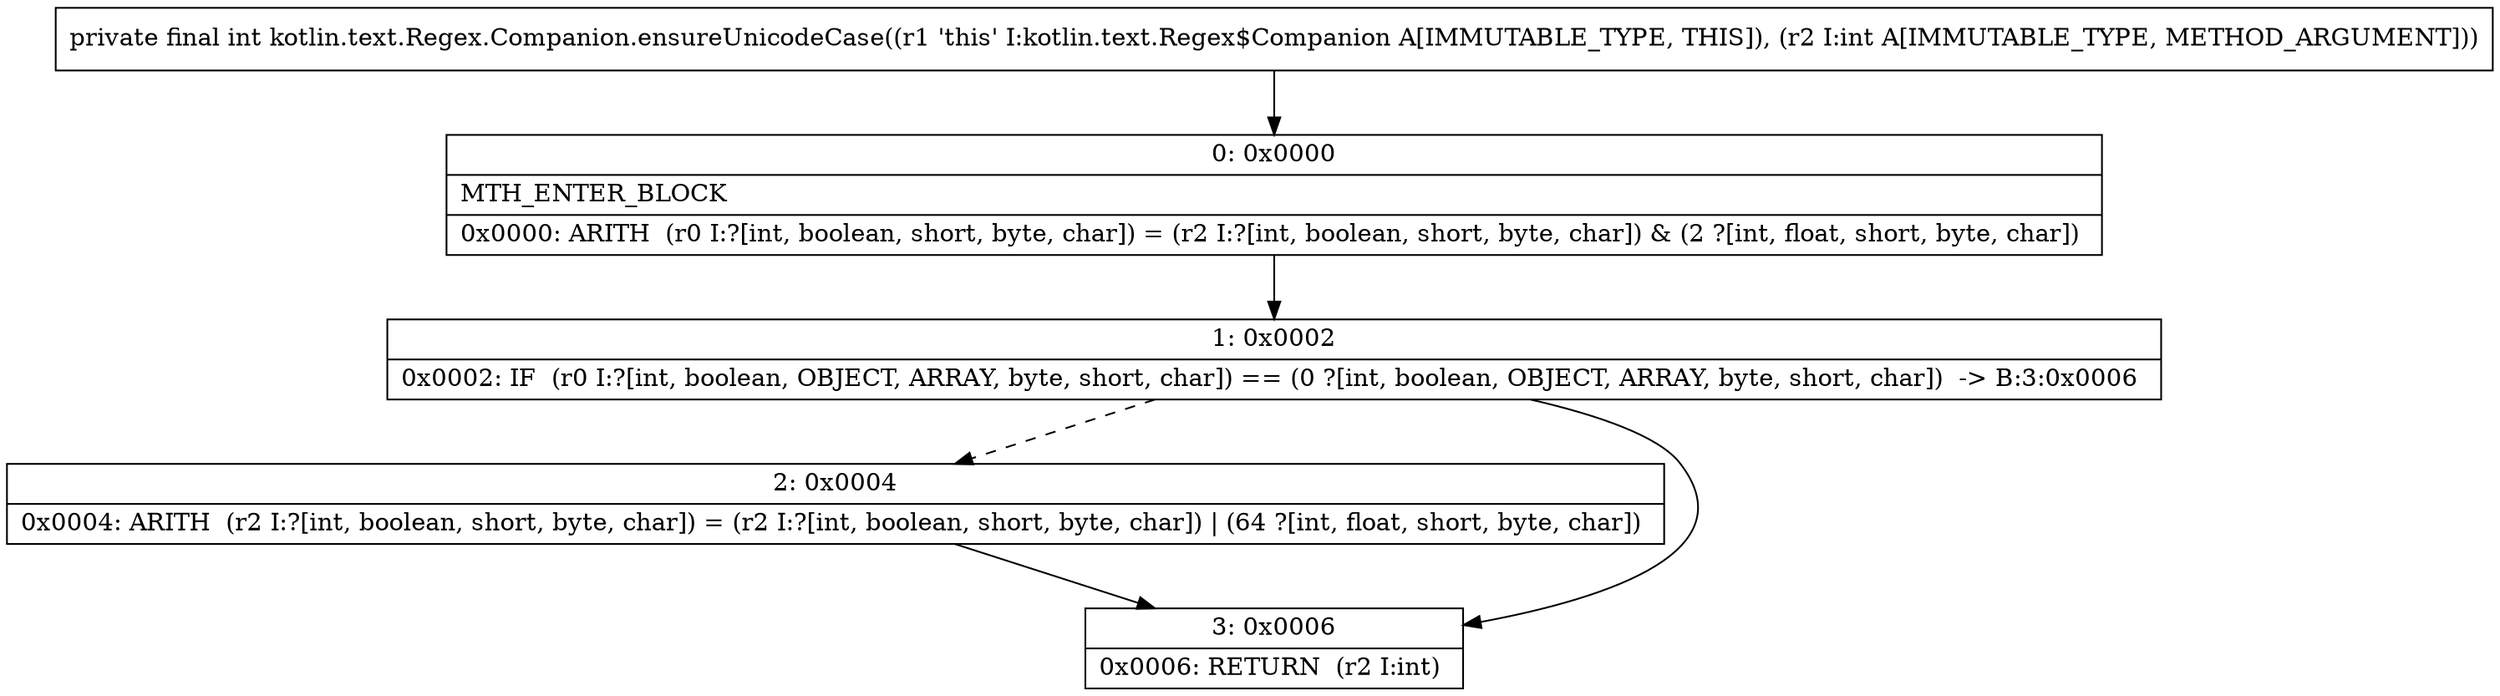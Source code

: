 digraph "CFG forkotlin.text.Regex.Companion.ensureUnicodeCase(I)I" {
Node_0 [shape=record,label="{0\:\ 0x0000|MTH_ENTER_BLOCK\l|0x0000: ARITH  (r0 I:?[int, boolean, short, byte, char]) = (r2 I:?[int, boolean, short, byte, char]) & (2 ?[int, float, short, byte, char]) \l}"];
Node_1 [shape=record,label="{1\:\ 0x0002|0x0002: IF  (r0 I:?[int, boolean, OBJECT, ARRAY, byte, short, char]) == (0 ?[int, boolean, OBJECT, ARRAY, byte, short, char])  \-\> B:3:0x0006 \l}"];
Node_2 [shape=record,label="{2\:\ 0x0004|0x0004: ARITH  (r2 I:?[int, boolean, short, byte, char]) = (r2 I:?[int, boolean, short, byte, char]) \| (64 ?[int, float, short, byte, char]) \l}"];
Node_3 [shape=record,label="{3\:\ 0x0006|0x0006: RETURN  (r2 I:int) \l}"];
MethodNode[shape=record,label="{private final int kotlin.text.Regex.Companion.ensureUnicodeCase((r1 'this' I:kotlin.text.Regex$Companion A[IMMUTABLE_TYPE, THIS]), (r2 I:int A[IMMUTABLE_TYPE, METHOD_ARGUMENT])) }"];
MethodNode -> Node_0;
Node_0 -> Node_1;
Node_1 -> Node_2[style=dashed];
Node_1 -> Node_3;
Node_2 -> Node_3;
}

